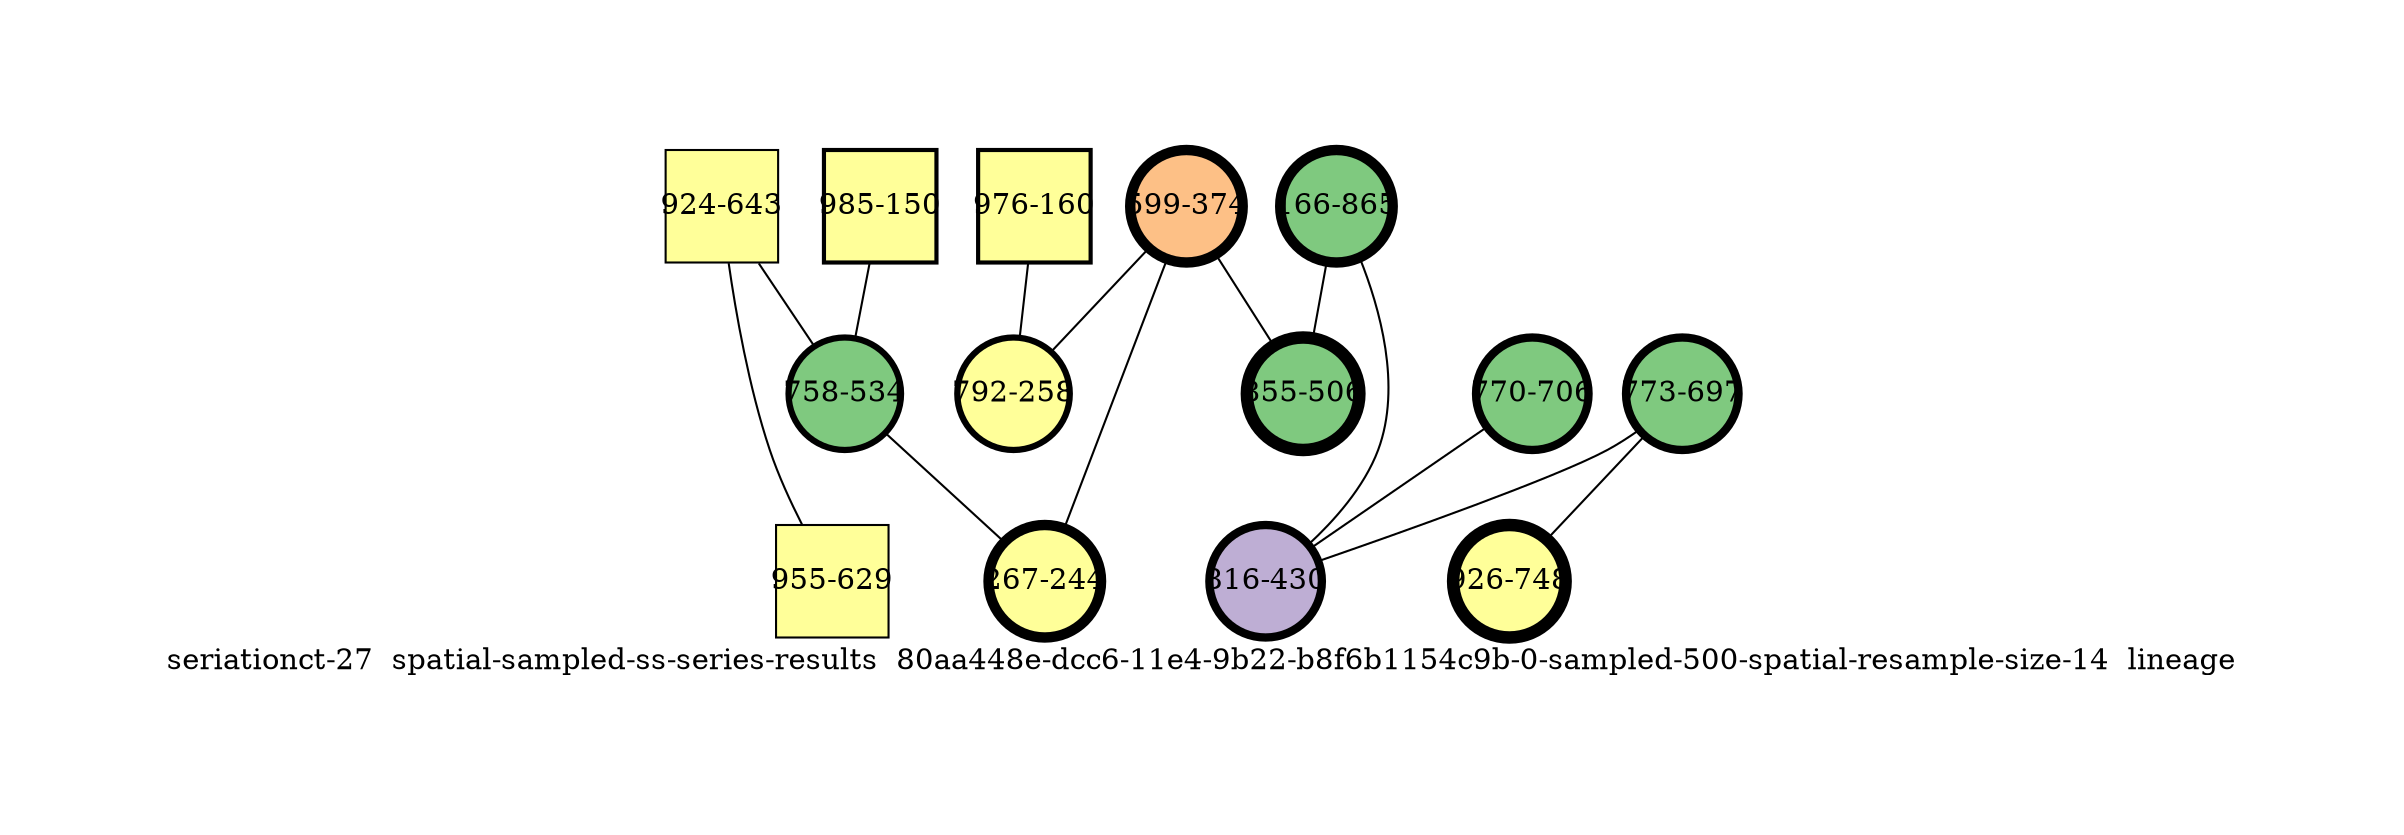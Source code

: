 strict graph "seriationct-27  spatial-sampled-ss-series-results  80aa448e-dcc6-11e4-9b22-b8f6b1154c9b-0-sampled-500-spatial-resample-size-14  lineage" {
labelloc=b;
ratio=auto;
pad="1.0";
label="seriationct-27  spatial-sampled-ss-series-results  80aa448e-dcc6-11e4-9b22-b8f6b1154c9b-0-sampled-500-spatial-resample-size-14  lineage";
node [width="0.75", style=filled, fixedsize=true, height="0.75", shape=circle, label=""];
0 [xCoordinate="643.0", appears_in_slice=1, yCoordinate="924.0", colorscheme=accent6, lineage_id=1, short_label="924-643", label="924-643", shape=square, cluster_id=3, fillcolor=4, size="500.0", id=1, penwidth="1.0"];
1 [xCoordinate="706.0", appears_in_slice=4, yCoordinate="770.0", colorscheme=accent6, lineage_id=0, short_label="770-706", label="770-706", shape=circle, cluster_id=0, fillcolor=1, size="500.0", id=2, penwidth="4.0"];
2 [xCoordinate="865.0", appears_in_slice=5, yCoordinate="166.0", colorscheme=accent6, lineage_id=0, short_label="166-865", label="166-865", shape=circle, cluster_id=0, fillcolor=1, size="500.0", id=3, penwidth="5.0"];
3 [xCoordinate="374.0", appears_in_slice=5, yCoordinate="599.0", colorscheme=accent6, lineage_id=0, short_label="599-374", label="599-374", shape=circle, cluster_id=2, fillcolor=3, size="500.0", id=4, penwidth="5.0"];
4 [xCoordinate="697.0", appears_in_slice=4, yCoordinate="773.0", colorscheme=accent6, lineage_id=0, short_label="773-697", label="773-697", shape=circle, cluster_id=0, fillcolor=1, size="500.0", id=5, penwidth="4.0"];
5 [xCoordinate="160.0", appears_in_slice=2, yCoordinate="976.0", colorscheme=accent6, lineage_id=1, short_label="976-160", label="976-160", shape=square, cluster_id=3, fillcolor=4, size="500.0", id=6, penwidth="2.0"];
6 [xCoordinate="748.0", appears_in_slice=6, yCoordinate="926.0", colorscheme=accent6, lineage_id=0, short_label="926-748", label="926-748", shape=circle, cluster_id=3, fillcolor=4, size="500.0", id=7, penwidth="6.0"];
7 [xCoordinate="150.0", appears_in_slice=2, yCoordinate="985.0", colorscheme=accent6, lineage_id=1, short_label="985-150", label="985-150", shape=square, cluster_id=3, fillcolor=4, size="500.0", id=0, penwidth="2.0"];
8 [xCoordinate="258.0", appears_in_slice=3, yCoordinate="792.0", colorscheme=accent6, lineage_id=0, short_label="792-258", label="792-258", shape=circle, cluster_id=3, fillcolor=4, size="500.0", id=8, penwidth="3.0"];
9 [xCoordinate="430.0", appears_in_slice=4, yCoordinate="816.0", colorscheme=accent6, lineage_id=0, short_label="816-430", label="816-430", shape=circle, cluster_id=1, fillcolor=2, size="500.0", id=9, penwidth="4.0"];
10 [xCoordinate="506.0", appears_in_slice=6, yCoordinate="855.0", colorscheme=accent6, lineage_id=0, short_label="855-506", label="855-506", shape=circle, cluster_id=0, fillcolor=1, size="500.0", id=10, penwidth="6.0"];
11 [xCoordinate="629.0", appears_in_slice=1, yCoordinate="955.0", colorscheme=accent6, lineage_id=1, short_label="955-629", label="955-629", shape=square, cluster_id=3, fillcolor=4, size="500.0", id=11, penwidth="1.0"];
12 [xCoordinate="534.0", appears_in_slice=3, yCoordinate="758.0", colorscheme=accent6, lineage_id=0, short_label="758-534", label="758-534", shape=circle, cluster_id=0, fillcolor=1, size="500.0", id=12, penwidth="3.0"];
13 [xCoordinate="244.0", appears_in_slice=5, yCoordinate="267.0", colorscheme=accent6, lineage_id=0, short_label="267-244", label="267-244", shape=circle, cluster_id=3, fillcolor=4, size="500.0", id=13, penwidth="5.0"];
0 -- 11  [inverseweight="46.8292905791", weight="0.0213541565041"];
0 -- 12  [inverseweight="1.6259668231", weight="0.615018698903"];
1 -- 9  [inverseweight="1.40221703122", weight="0.713156364341"];
2 -- 9  [inverseweight="3.70808070319", weight="0.269681293382"];
2 -- 10  [inverseweight="2.63406094976", weight="0.379641936567"];
3 -- 8  [inverseweight="2.2712261317", weight="0.440290812986"];
3 -- 10  [inverseweight="1.95929337738", weight="0.510388087635"];
3 -- 13  [inverseweight="24.9377334027", weight="0.0400998753115"];
4 -- 9  [inverseweight="17.8571428571", weight="0.056"];
4 -- 6  [inverseweight="2.45885119802", weight="0.406693988153"];
5 -- 8  [inverseweight="4.29220128767", weight="0.232980685895"];
7 -- 12  [inverseweight="1.46545041767", weight="0.682384056086"];
12 -- 13  [inverseweight="1.65938138111", weight="0.602634217416"];
}
